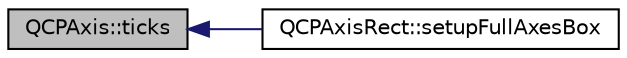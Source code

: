 digraph "QCPAxis::ticks"
{
  edge [fontname="Helvetica",fontsize="10",labelfontname="Helvetica",labelfontsize="10"];
  node [fontname="Helvetica",fontsize="10",shape=record];
  rankdir="LR";
  Node864 [label="QCPAxis::ticks",height=0.2,width=0.4,color="black", fillcolor="grey75", style="filled", fontcolor="black"];
  Node864 -> Node865 [dir="back",color="midnightblue",fontsize="10",style="solid",fontname="Helvetica"];
  Node865 [label="QCPAxisRect::setupFullAxesBox",height=0.2,width=0.4,color="black", fillcolor="white", style="filled",URL="$d8/dad/class_q_c_p_axis_rect.html#a5fa906175447b14206954f77fc7f1ef4"];
}
